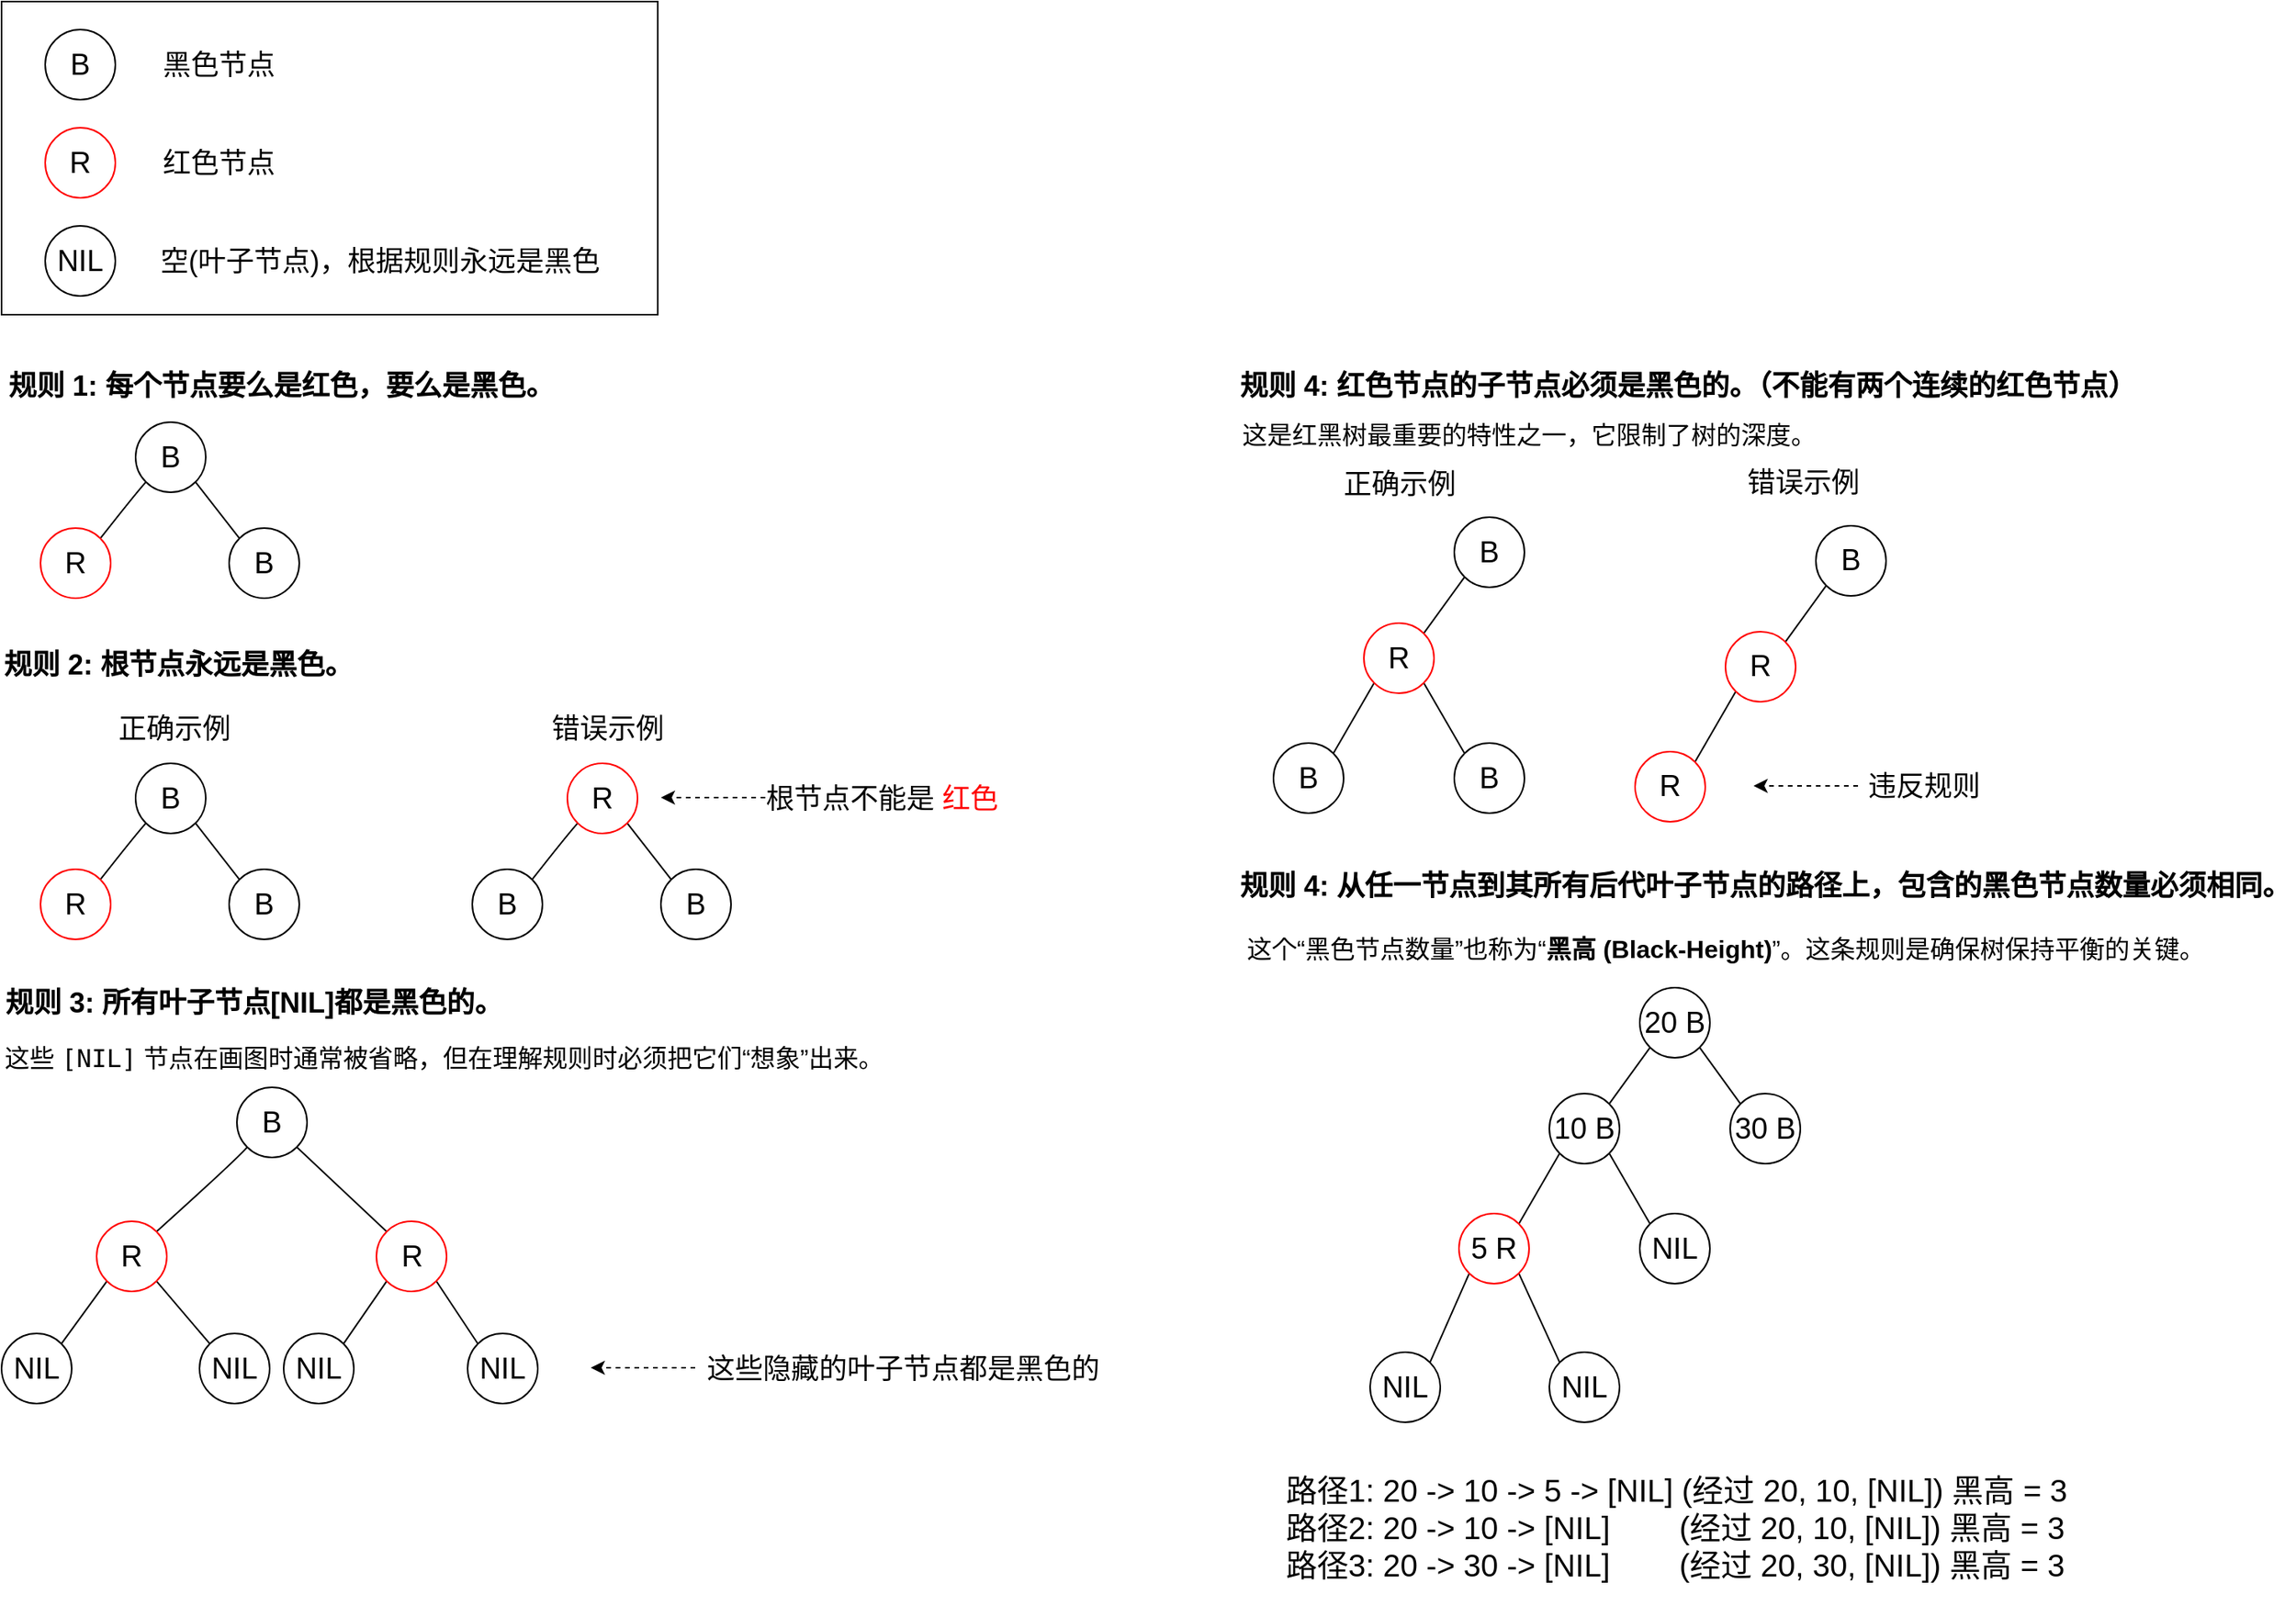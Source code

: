 <mxfile version="28.1.2">
  <diagram name="Page-1" id="VdxvELIbX1E1HRHZ1RaQ">
    <mxGraphModel dx="2058" dy="1146" grid="0" gridSize="10" guides="1" tooltips="1" connect="1" arrows="1" fold="1" page="1" pageScale="1" pageWidth="1920" pageHeight="1200" math="0" shadow="0">
      <root>
        <mxCell id="0" />
        <mxCell id="1" parent="0" />
        <mxCell id="V_JLYFwUH7bZy2ddvfUe-8" value="" style="rounded=0;whiteSpace=wrap;html=1;" vertex="1" parent="1">
          <mxGeometry x="44" y="38" width="421" height="201" as="geometry" />
        </mxCell>
        <mxCell id="V_JLYFwUH7bZy2ddvfUe-1" value="B" style="ellipse;whiteSpace=wrap;html=1;aspect=fixed;fontSize=19;" vertex="1" parent="1">
          <mxGeometry x="72" y="56" width="45" height="45" as="geometry" />
        </mxCell>
        <mxCell id="V_JLYFwUH7bZy2ddvfUe-2" value="R" style="ellipse;whiteSpace=wrap;html=1;aspect=fixed;fontSize=19;strokeColor=light-dark(#ff0000, #ededed);" vertex="1" parent="1">
          <mxGeometry x="72" y="119" width="45" height="45" as="geometry" />
        </mxCell>
        <mxCell id="V_JLYFwUH7bZy2ddvfUe-3" value="NIL" style="ellipse;whiteSpace=wrap;html=1;aspect=fixed;fontSize=19;" vertex="1" parent="1">
          <mxGeometry x="72" y="182" width="45" height="45" as="geometry" />
        </mxCell>
        <mxCell id="V_JLYFwUH7bZy2ddvfUe-4" value="黑色节点" style="text;html=1;align=center;verticalAlign=middle;whiteSpace=wrap;rounded=0;fontSize=18;" vertex="1" parent="1">
          <mxGeometry x="143" y="63.5" width="81" height="30" as="geometry" />
        </mxCell>
        <mxCell id="V_JLYFwUH7bZy2ddvfUe-5" value="红色节点" style="text;html=1;align=center;verticalAlign=middle;whiteSpace=wrap;rounded=0;fontSize=18;" vertex="1" parent="1">
          <mxGeometry x="143" y="126.5" width="81" height="30" as="geometry" />
        </mxCell>
        <mxCell id="V_JLYFwUH7bZy2ddvfUe-6" value="空(叶子节点)，根据规则永远是黑色" style="text;html=1;align=center;verticalAlign=middle;whiteSpace=wrap;rounded=0;fontSize=18;" vertex="1" parent="1">
          <mxGeometry x="145" y="189.5" width="284" height="30" as="geometry" />
        </mxCell>
        <mxCell id="V_JLYFwUH7bZy2ddvfUe-9" value="规则 1: 每个节点要么是红色，要么是黑色。" style="text;html=1;align=center;verticalAlign=middle;whiteSpace=wrap;rounded=0;fontSize=18;fontStyle=1" vertex="1" parent="1">
          <mxGeometry x="44" y="270" width="359" height="30" as="geometry" />
        </mxCell>
        <mxCell id="V_JLYFwUH7bZy2ddvfUe-13" style="rounded=0;orthogonalLoop=1;jettySize=auto;html=1;exitX=0;exitY=1;exitDx=0;exitDy=0;entryX=1;entryY=0;entryDx=0;entryDy=0;curved=1;strokeColor=default;fillColor=default;endArrow=none;endFill=0;" edge="1" parent="1" source="V_JLYFwUH7bZy2ddvfUe-10" target="V_JLYFwUH7bZy2ddvfUe-11">
          <mxGeometry relative="1" as="geometry">
            <Array as="points">
              <mxPoint x="129" y="355" />
            </Array>
          </mxGeometry>
        </mxCell>
        <mxCell id="V_JLYFwUH7bZy2ddvfUe-14" style="rounded=0;orthogonalLoop=1;jettySize=auto;html=1;exitX=1;exitY=1;exitDx=0;exitDy=0;entryX=0;entryY=0;entryDx=0;entryDy=0;endArrow=none;endFill=0;" edge="1" parent="1" source="V_JLYFwUH7bZy2ddvfUe-10" target="V_JLYFwUH7bZy2ddvfUe-12">
          <mxGeometry relative="1" as="geometry" />
        </mxCell>
        <mxCell id="V_JLYFwUH7bZy2ddvfUe-10" value="B" style="ellipse;whiteSpace=wrap;html=1;aspect=fixed;fontSize=19;" vertex="1" parent="1">
          <mxGeometry x="130" y="308" width="45" height="45" as="geometry" />
        </mxCell>
        <mxCell id="V_JLYFwUH7bZy2ddvfUe-11" value="R" style="ellipse;whiteSpace=wrap;html=1;aspect=fixed;fontSize=19;strokeColor=light-dark(#ff0000, #ededed);" vertex="1" parent="1">
          <mxGeometry x="69" y="376" width="45" height="45" as="geometry" />
        </mxCell>
        <mxCell id="V_JLYFwUH7bZy2ddvfUe-12" value="B" style="ellipse;whiteSpace=wrap;html=1;aspect=fixed;fontSize=19;" vertex="1" parent="1">
          <mxGeometry x="190" y="376" width="45" height="45" as="geometry" />
        </mxCell>
        <mxCell id="V_JLYFwUH7bZy2ddvfUe-15" value="规则 2: 根节点永远是黑色。" style="text;html=1;align=center;verticalAlign=middle;whiteSpace=wrap;rounded=0;fontSize=18;fontStyle=1" vertex="1" parent="1">
          <mxGeometry x="44" y="449" width="227" height="30" as="geometry" />
        </mxCell>
        <mxCell id="V_JLYFwUH7bZy2ddvfUe-16" value="正确示例" style="text;html=1;align=center;verticalAlign=middle;whiteSpace=wrap;rounded=0;fontSize=18;" vertex="1" parent="1">
          <mxGeometry x="114" y="491" width="82" height="28" as="geometry" />
        </mxCell>
        <mxCell id="V_JLYFwUH7bZy2ddvfUe-17" style="rounded=0;orthogonalLoop=1;jettySize=auto;html=1;exitX=0;exitY=1;exitDx=0;exitDy=0;entryX=1;entryY=0;entryDx=0;entryDy=0;curved=1;strokeColor=default;fillColor=default;endArrow=none;endFill=0;" edge="1" parent="1" source="V_JLYFwUH7bZy2ddvfUe-19" target="V_JLYFwUH7bZy2ddvfUe-20">
          <mxGeometry relative="1" as="geometry">
            <Array as="points">
              <mxPoint x="129" y="574" />
            </Array>
          </mxGeometry>
        </mxCell>
        <mxCell id="V_JLYFwUH7bZy2ddvfUe-18" style="rounded=0;orthogonalLoop=1;jettySize=auto;html=1;exitX=1;exitY=1;exitDx=0;exitDy=0;entryX=0;entryY=0;entryDx=0;entryDy=0;endArrow=none;endFill=0;" edge="1" parent="1" source="V_JLYFwUH7bZy2ddvfUe-19" target="V_JLYFwUH7bZy2ddvfUe-21">
          <mxGeometry relative="1" as="geometry" />
        </mxCell>
        <mxCell id="V_JLYFwUH7bZy2ddvfUe-19" value="B" style="ellipse;whiteSpace=wrap;html=1;aspect=fixed;fontSize=19;" vertex="1" parent="1">
          <mxGeometry x="130" y="527" width="45" height="45" as="geometry" />
        </mxCell>
        <mxCell id="V_JLYFwUH7bZy2ddvfUe-20" value="R" style="ellipse;whiteSpace=wrap;html=1;aspect=fixed;fontSize=19;strokeColor=light-dark(#ff0000, #ededed);" vertex="1" parent="1">
          <mxGeometry x="69" y="595" width="45" height="45" as="geometry" />
        </mxCell>
        <mxCell id="V_JLYFwUH7bZy2ddvfUe-21" value="B" style="ellipse;whiteSpace=wrap;html=1;aspect=fixed;fontSize=19;" vertex="1" parent="1">
          <mxGeometry x="190" y="595" width="45" height="45" as="geometry" />
        </mxCell>
        <mxCell id="V_JLYFwUH7bZy2ddvfUe-22" value="错误示例" style="text;html=1;align=center;verticalAlign=middle;whiteSpace=wrap;rounded=0;fontSize=18;" vertex="1" parent="1">
          <mxGeometry x="392" y="491" width="82" height="28" as="geometry" />
        </mxCell>
        <mxCell id="V_JLYFwUH7bZy2ddvfUe-27" style="rounded=0;orthogonalLoop=1;jettySize=auto;html=1;exitX=0;exitY=1;exitDx=0;exitDy=0;entryX=1;entryY=0;entryDx=0;entryDy=0;curved=1;strokeColor=default;fillColor=default;endArrow=none;endFill=0;" edge="1" parent="1" source="V_JLYFwUH7bZy2ddvfUe-29" target="V_JLYFwUH7bZy2ddvfUe-30">
          <mxGeometry relative="1" as="geometry">
            <Array as="points">
              <mxPoint x="406" y="574" />
            </Array>
          </mxGeometry>
        </mxCell>
        <mxCell id="V_JLYFwUH7bZy2ddvfUe-28" style="rounded=0;orthogonalLoop=1;jettySize=auto;html=1;exitX=1;exitY=1;exitDx=0;exitDy=0;entryX=0;entryY=0;entryDx=0;entryDy=0;endArrow=none;endFill=0;" edge="1" parent="1" source="V_JLYFwUH7bZy2ddvfUe-29" target="V_JLYFwUH7bZy2ddvfUe-31">
          <mxGeometry relative="1" as="geometry" />
        </mxCell>
        <mxCell id="V_JLYFwUH7bZy2ddvfUe-29" value="R" style="ellipse;whiteSpace=wrap;html=1;aspect=fixed;fontSize=19;strokeColor=light-dark(#ff0000, #ededed);" vertex="1" parent="1">
          <mxGeometry x="407" y="527" width="45" height="45" as="geometry" />
        </mxCell>
        <mxCell id="V_JLYFwUH7bZy2ddvfUe-30" value="B" style="ellipse;whiteSpace=wrap;html=1;aspect=fixed;fontSize=19;strokeColor=default;" vertex="1" parent="1">
          <mxGeometry x="346" y="595" width="45" height="45" as="geometry" />
        </mxCell>
        <mxCell id="V_JLYFwUH7bZy2ddvfUe-31" value="B" style="ellipse;whiteSpace=wrap;html=1;aspect=fixed;fontSize=19;" vertex="1" parent="1">
          <mxGeometry x="467" y="595" width="45" height="45" as="geometry" />
        </mxCell>
        <mxCell id="V_JLYFwUH7bZy2ddvfUe-32" value="根节点不能是 &lt;font style=&quot;color: light-dark(rgb(255, 0, 0), rgb(237, 237, 237));&quot;&gt;红色&lt;/font&gt;" style="text;html=1;align=center;verticalAlign=middle;whiteSpace=wrap;rounded=0;fontSize=18;" vertex="1" parent="1">
          <mxGeometry x="524" y="534.5" width="170" height="30" as="geometry" />
        </mxCell>
        <mxCell id="V_JLYFwUH7bZy2ddvfUe-33" value="" style="endArrow=classic;html=1;rounded=0;dashed=1;" edge="1" parent="1">
          <mxGeometry width="50" height="50" relative="1" as="geometry">
            <mxPoint x="534" y="549" as="sourcePoint" />
            <mxPoint x="467" y="549" as="targetPoint" />
          </mxGeometry>
        </mxCell>
        <mxCell id="V_JLYFwUH7bZy2ddvfUe-34" value="规则 3: 所有叶子节点[NIL]都是黑色的。" style="text;html=1;align=center;verticalAlign=middle;whiteSpace=wrap;rounded=0;fontSize=18;fontStyle=1" vertex="1" parent="1">
          <mxGeometry x="44" y="666" width="324" height="30" as="geometry" />
        </mxCell>
        <mxCell id="V_JLYFwUH7bZy2ddvfUe-35" value="这些 &lt;code&gt;[NIL]&lt;/code&gt; 节点在画图时通常被省略，但在理解规则时必须把它们“想象”出来。" style="text;whiteSpace=wrap;html=1;fontSize=16;" vertex="1" parent="1">
          <mxGeometry x="44" y="700" width="580" height="32" as="geometry" />
        </mxCell>
        <mxCell id="V_JLYFwUH7bZy2ddvfUe-36" style="rounded=0;orthogonalLoop=1;jettySize=auto;html=1;exitX=0;exitY=1;exitDx=0;exitDy=0;entryX=1;entryY=0;entryDx=0;entryDy=0;curved=1;strokeColor=default;fillColor=default;endArrow=none;endFill=0;" edge="1" parent="1" source="V_JLYFwUH7bZy2ddvfUe-38" target="V_JLYFwUH7bZy2ddvfUe-39">
          <mxGeometry relative="1" as="geometry">
            <Array as="points">
              <mxPoint x="194" y="782" />
            </Array>
          </mxGeometry>
        </mxCell>
        <mxCell id="V_JLYFwUH7bZy2ddvfUe-37" style="rounded=0;orthogonalLoop=1;jettySize=auto;html=1;exitX=1;exitY=1;exitDx=0;exitDy=0;entryX=0;entryY=0;entryDx=0;entryDy=0;endArrow=none;endFill=0;" edge="1" parent="1" source="V_JLYFwUH7bZy2ddvfUe-38" target="V_JLYFwUH7bZy2ddvfUe-40">
          <mxGeometry relative="1" as="geometry" />
        </mxCell>
        <mxCell id="V_JLYFwUH7bZy2ddvfUe-38" value="B" style="ellipse;whiteSpace=wrap;html=1;aspect=fixed;fontSize=19;" vertex="1" parent="1">
          <mxGeometry x="195" y="735" width="45" height="45" as="geometry" />
        </mxCell>
        <mxCell id="V_JLYFwUH7bZy2ddvfUe-48" style="rounded=0;orthogonalLoop=1;jettySize=auto;html=1;exitX=0;exitY=1;exitDx=0;exitDy=0;entryX=1;entryY=0;entryDx=0;entryDy=0;endArrow=none;endFill=0;" edge="1" parent="1" source="V_JLYFwUH7bZy2ddvfUe-39" target="V_JLYFwUH7bZy2ddvfUe-41">
          <mxGeometry relative="1" as="geometry" />
        </mxCell>
        <mxCell id="V_JLYFwUH7bZy2ddvfUe-49" style="rounded=0;orthogonalLoop=1;jettySize=auto;html=1;exitX=1;exitY=1;exitDx=0;exitDy=0;entryX=0;entryY=0;entryDx=0;entryDy=0;endArrow=none;endFill=0;" edge="1" parent="1" source="V_JLYFwUH7bZy2ddvfUe-39" target="V_JLYFwUH7bZy2ddvfUe-42">
          <mxGeometry relative="1" as="geometry" />
        </mxCell>
        <mxCell id="V_JLYFwUH7bZy2ddvfUe-39" value="R" style="ellipse;whiteSpace=wrap;html=1;aspect=fixed;fontSize=19;strokeColor=light-dark(#ff0000, #ededed);" vertex="1" parent="1">
          <mxGeometry x="105" y="821" width="45" height="45" as="geometry" />
        </mxCell>
        <mxCell id="V_JLYFwUH7bZy2ddvfUe-50" style="rounded=0;orthogonalLoop=1;jettySize=auto;html=1;exitX=0;exitY=1;exitDx=0;exitDy=0;entryX=1;entryY=0;entryDx=0;entryDy=0;endArrow=none;endFill=0;" edge="1" parent="1" source="V_JLYFwUH7bZy2ddvfUe-40" target="V_JLYFwUH7bZy2ddvfUe-44">
          <mxGeometry relative="1" as="geometry" />
        </mxCell>
        <mxCell id="V_JLYFwUH7bZy2ddvfUe-51" style="rounded=0;orthogonalLoop=1;jettySize=auto;html=1;exitX=1;exitY=1;exitDx=0;exitDy=0;entryX=0;entryY=0;entryDx=0;entryDy=0;endArrow=none;endFill=0;" edge="1" parent="1" source="V_JLYFwUH7bZy2ddvfUe-40" target="V_JLYFwUH7bZy2ddvfUe-46">
          <mxGeometry relative="1" as="geometry" />
        </mxCell>
        <mxCell id="V_JLYFwUH7bZy2ddvfUe-40" value="R" style="ellipse;whiteSpace=wrap;html=1;aspect=fixed;fontSize=19;strokeColor=light-dark(#ff0000, #ededed);" vertex="1" parent="1">
          <mxGeometry x="284.5" y="821" width="45" height="45" as="geometry" />
        </mxCell>
        <mxCell id="V_JLYFwUH7bZy2ddvfUe-41" value="NIL" style="ellipse;whiteSpace=wrap;html=1;aspect=fixed;fontSize=19;" vertex="1" parent="1">
          <mxGeometry x="44" y="893" width="45" height="45" as="geometry" />
        </mxCell>
        <mxCell id="V_JLYFwUH7bZy2ddvfUe-42" value="NIL" style="ellipse;whiteSpace=wrap;html=1;aspect=fixed;fontSize=19;" vertex="1" parent="1">
          <mxGeometry x="171" y="893" width="45" height="45" as="geometry" />
        </mxCell>
        <mxCell id="V_JLYFwUH7bZy2ddvfUe-44" value="NIL" style="ellipse;whiteSpace=wrap;html=1;aspect=fixed;fontSize=19;fontStyle=0" vertex="1" parent="1">
          <mxGeometry x="225" y="893" width="45" height="45" as="geometry" />
        </mxCell>
        <mxCell id="V_JLYFwUH7bZy2ddvfUe-46" value="NIL" style="ellipse;whiteSpace=wrap;html=1;aspect=fixed;fontSize=19;fontStyle=0" vertex="1" parent="1">
          <mxGeometry x="343" y="893" width="45" height="45" as="geometry" />
        </mxCell>
        <mxCell id="V_JLYFwUH7bZy2ddvfUe-52" value="这些隐藏的叶子节点都是黑色的" style="text;html=1;align=center;verticalAlign=middle;whiteSpace=wrap;rounded=0;fontSize=18;" vertex="1" parent="1">
          <mxGeometry x="483" y="900.5" width="279" height="30" as="geometry" />
        </mxCell>
        <mxCell id="V_JLYFwUH7bZy2ddvfUe-53" value="" style="endArrow=classic;html=1;rounded=0;dashed=1;" edge="1" parent="1">
          <mxGeometry width="50" height="50" relative="1" as="geometry">
            <mxPoint x="489" y="915" as="sourcePoint" />
            <mxPoint x="422" y="915" as="targetPoint" />
          </mxGeometry>
        </mxCell>
        <mxCell id="V_JLYFwUH7bZy2ddvfUe-55" value="规则 4: 红色节点的子节点必须是黑色的。（不能有两个连续的红色节点）" style="text;html=1;align=center;verticalAlign=middle;whiteSpace=wrap;rounded=0;fontSize=18;fontStyle=1" vertex="1" parent="1">
          <mxGeometry x="836" y="270" width="580" height="30" as="geometry" />
        </mxCell>
        <mxCell id="V_JLYFwUH7bZy2ddvfUe-56" value="这是红黑树最重要的特性之一，它限制了树的深度。" style="text;whiteSpace=wrap;html=1;fontSize=16;" vertex="1" parent="1">
          <mxGeometry x="838" y="300" width="370" height="26" as="geometry" />
        </mxCell>
        <mxCell id="V_JLYFwUH7bZy2ddvfUe-57" value="正确示例" style="text;html=1;align=center;verticalAlign=middle;whiteSpace=wrap;rounded=0;fontSize=18;" vertex="1" parent="1">
          <mxGeometry x="899.5" y="333" width="82" height="29" as="geometry" />
        </mxCell>
        <mxCell id="V_JLYFwUH7bZy2ddvfUe-58" style="rounded=0;orthogonalLoop=1;jettySize=auto;html=1;exitX=0;exitY=1;exitDx=0;exitDy=0;entryX=1;entryY=0;entryDx=0;entryDy=0;strokeColor=default;fillColor=default;endArrow=none;endFill=0;" edge="1" parent="1" source="V_JLYFwUH7bZy2ddvfUe-60" target="V_JLYFwUH7bZy2ddvfUe-61">
          <mxGeometry relative="1" as="geometry" />
        </mxCell>
        <mxCell id="V_JLYFwUH7bZy2ddvfUe-60" value="B" style="ellipse;whiteSpace=wrap;html=1;aspect=fixed;fontSize=19;" vertex="1" parent="1">
          <mxGeometry x="976" y="369" width="45" height="45" as="geometry" />
        </mxCell>
        <mxCell id="V_JLYFwUH7bZy2ddvfUe-72" style="rounded=0;orthogonalLoop=1;jettySize=auto;html=1;exitX=0;exitY=1;exitDx=0;exitDy=0;entryX=1;entryY=0;entryDx=0;entryDy=0;endArrow=none;endFill=0;" edge="1" parent="1" source="V_JLYFwUH7bZy2ddvfUe-61" target="V_JLYFwUH7bZy2ddvfUe-62">
          <mxGeometry relative="1" as="geometry" />
        </mxCell>
        <mxCell id="V_JLYFwUH7bZy2ddvfUe-74" style="rounded=0;orthogonalLoop=1;jettySize=auto;html=1;exitX=1;exitY=1;exitDx=0;exitDy=0;entryX=0;entryY=0;entryDx=0;entryDy=0;endArrow=none;endFill=0;" edge="1" parent="1" source="V_JLYFwUH7bZy2ddvfUe-61" target="V_JLYFwUH7bZy2ddvfUe-71">
          <mxGeometry relative="1" as="geometry" />
        </mxCell>
        <mxCell id="V_JLYFwUH7bZy2ddvfUe-61" value="R" style="ellipse;whiteSpace=wrap;html=1;aspect=fixed;fontSize=19;strokeColor=light-dark(#ff0000, #ededed);" vertex="1" parent="1">
          <mxGeometry x="918" y="437" width="45" height="45" as="geometry" />
        </mxCell>
        <mxCell id="V_JLYFwUH7bZy2ddvfUe-62" value="B" style="ellipse;whiteSpace=wrap;html=1;aspect=fixed;fontSize=19;" vertex="1" parent="1">
          <mxGeometry x="860" y="514" width="45" height="45" as="geometry" />
        </mxCell>
        <mxCell id="V_JLYFwUH7bZy2ddvfUe-63" value="错误示例" style="text;html=1;align=center;verticalAlign=middle;whiteSpace=wrap;rounded=0;fontSize=18;" vertex="1" parent="1">
          <mxGeometry x="1159" y="333" width="82" height="28" as="geometry" />
        </mxCell>
        <mxCell id="V_JLYFwUH7bZy2ddvfUe-69" value="违反规则" style="text;html=1;align=center;verticalAlign=middle;whiteSpace=wrap;rounded=0;fontSize=18;" vertex="1" parent="1">
          <mxGeometry x="1225" y="527" width="105" height="30" as="geometry" />
        </mxCell>
        <mxCell id="V_JLYFwUH7bZy2ddvfUe-70" value="" style="endArrow=classic;html=1;rounded=0;dashed=1;" edge="1" parent="1">
          <mxGeometry width="50" height="50" relative="1" as="geometry">
            <mxPoint x="1235" y="541.5" as="sourcePoint" />
            <mxPoint x="1168" y="541.5" as="targetPoint" />
          </mxGeometry>
        </mxCell>
        <mxCell id="V_JLYFwUH7bZy2ddvfUe-71" value="B" style="ellipse;whiteSpace=wrap;html=1;aspect=fixed;fontSize=19;" vertex="1" parent="1">
          <mxGeometry x="976" y="514" width="45" height="45" as="geometry" />
        </mxCell>
        <mxCell id="V_JLYFwUH7bZy2ddvfUe-83" style="rounded=0;orthogonalLoop=1;jettySize=auto;html=1;exitX=0;exitY=1;exitDx=0;exitDy=0;entryX=1;entryY=0;entryDx=0;entryDy=0;strokeColor=default;fillColor=default;endArrow=none;endFill=0;" edge="1" parent="1" source="V_JLYFwUH7bZy2ddvfUe-84" target="V_JLYFwUH7bZy2ddvfUe-87">
          <mxGeometry relative="1" as="geometry" />
        </mxCell>
        <mxCell id="V_JLYFwUH7bZy2ddvfUe-84" value="B" style="ellipse;whiteSpace=wrap;html=1;aspect=fixed;fontSize=19;" vertex="1" parent="1">
          <mxGeometry x="1208" y="374.5" width="45" height="45" as="geometry" />
        </mxCell>
        <mxCell id="V_JLYFwUH7bZy2ddvfUe-85" style="rounded=0;orthogonalLoop=1;jettySize=auto;html=1;exitX=0;exitY=1;exitDx=0;exitDy=0;entryX=1;entryY=0;entryDx=0;entryDy=0;endArrow=none;endFill=0;" edge="1" parent="1" source="V_JLYFwUH7bZy2ddvfUe-87" target="V_JLYFwUH7bZy2ddvfUe-88">
          <mxGeometry relative="1" as="geometry" />
        </mxCell>
        <mxCell id="V_JLYFwUH7bZy2ddvfUe-87" value="R" style="ellipse;whiteSpace=wrap;html=1;aspect=fixed;fontSize=19;strokeColor=light-dark(#ff0000, #ededed);" vertex="1" parent="1">
          <mxGeometry x="1150" y="442.5" width="45" height="45" as="geometry" />
        </mxCell>
        <mxCell id="V_JLYFwUH7bZy2ddvfUe-88" value="R" style="ellipse;whiteSpace=wrap;html=1;aspect=fixed;fontSize=19;strokeColor=light-dark(#ff0000, #ededed);" vertex="1" parent="1">
          <mxGeometry x="1092" y="519.5" width="45" height="45" as="geometry" />
        </mxCell>
        <mxCell id="V_JLYFwUH7bZy2ddvfUe-90" value="规则 4: 从任一节点到其所有后代叶子节点的路径上，包含的黑色节点数量必须相同。" style="text;html=1;align=center;verticalAlign=middle;whiteSpace=wrap;rounded=0;fontSize=18;fontStyle=1" vertex="1" parent="1">
          <mxGeometry x="836" y="591" width="679" height="30" as="geometry" />
        </mxCell>
        <mxCell id="V_JLYFwUH7bZy2ddvfUe-91" value="这个“黑色节点数量”也称为“&lt;b&gt;黑高 (Black-Height)&lt;/b&gt;”。这条规则是确保树保持平衡的关键。" style="text;whiteSpace=wrap;html=1;fontSize=16;" vertex="1" parent="1">
          <mxGeometry x="841" y="630" width="656" height="36" as="geometry" />
        </mxCell>
        <mxCell id="V_JLYFwUH7bZy2ddvfUe-92" style="rounded=0;orthogonalLoop=1;jettySize=auto;html=1;exitX=0;exitY=1;exitDx=0;exitDy=0;entryX=1;entryY=0;entryDx=0;entryDy=0;strokeColor=default;fillColor=default;endArrow=none;endFill=0;" edge="1" parent="1" source="V_JLYFwUH7bZy2ddvfUe-93" target="V_JLYFwUH7bZy2ddvfUe-96">
          <mxGeometry relative="1" as="geometry" />
        </mxCell>
        <mxCell id="V_JLYFwUH7bZy2ddvfUe-105" style="rounded=0;orthogonalLoop=1;jettySize=auto;html=1;exitX=1;exitY=1;exitDx=0;exitDy=0;entryX=0;entryY=0;entryDx=0;entryDy=0;endArrow=none;endFill=0;" edge="1" parent="1" source="V_JLYFwUH7bZy2ddvfUe-93" target="V_JLYFwUH7bZy2ddvfUe-99">
          <mxGeometry relative="1" as="geometry" />
        </mxCell>
        <mxCell id="V_JLYFwUH7bZy2ddvfUe-93" value="20 B" style="ellipse;whiteSpace=wrap;html=1;aspect=fixed;fontSize=19;" vertex="1" parent="1">
          <mxGeometry x="1095" y="671" width="45" height="45" as="geometry" />
        </mxCell>
        <mxCell id="V_JLYFwUH7bZy2ddvfUe-94" style="rounded=0;orthogonalLoop=1;jettySize=auto;html=1;exitX=0;exitY=1;exitDx=0;exitDy=0;entryX=1;entryY=0;entryDx=0;entryDy=0;endArrow=none;endFill=0;" edge="1" parent="1" source="V_JLYFwUH7bZy2ddvfUe-96" target="V_JLYFwUH7bZy2ddvfUe-97">
          <mxGeometry relative="1" as="geometry" />
        </mxCell>
        <mxCell id="V_JLYFwUH7bZy2ddvfUe-95" style="rounded=0;orthogonalLoop=1;jettySize=auto;html=1;exitX=1;exitY=1;exitDx=0;exitDy=0;entryX=0;entryY=0;entryDx=0;entryDy=0;endArrow=none;endFill=0;" edge="1" parent="1" source="V_JLYFwUH7bZy2ddvfUe-96" target="V_JLYFwUH7bZy2ddvfUe-98">
          <mxGeometry relative="1" as="geometry" />
        </mxCell>
        <mxCell id="V_JLYFwUH7bZy2ddvfUe-96" value="10 B" style="ellipse;whiteSpace=wrap;html=1;aspect=fixed;fontSize=19;strokeColor=light-dark(#000000,#EDEDED);" vertex="1" parent="1">
          <mxGeometry x="1037" y="739" width="45" height="45" as="geometry" />
        </mxCell>
        <mxCell id="V_JLYFwUH7bZy2ddvfUe-103" style="rounded=0;orthogonalLoop=1;jettySize=auto;html=1;exitX=0;exitY=1;exitDx=0;exitDy=0;entryX=1;entryY=0;entryDx=0;entryDy=0;endArrow=none;endFill=0;" edge="1" parent="1" source="V_JLYFwUH7bZy2ddvfUe-97" target="V_JLYFwUH7bZy2ddvfUe-100">
          <mxGeometry relative="1" as="geometry" />
        </mxCell>
        <mxCell id="V_JLYFwUH7bZy2ddvfUe-104" style="rounded=0;orthogonalLoop=1;jettySize=auto;html=1;exitX=1;exitY=1;exitDx=0;exitDy=0;entryX=0;entryY=0;entryDx=0;entryDy=0;endArrow=none;endFill=0;" edge="1" parent="1" source="V_JLYFwUH7bZy2ddvfUe-97" target="V_JLYFwUH7bZy2ddvfUe-102">
          <mxGeometry relative="1" as="geometry" />
        </mxCell>
        <mxCell id="V_JLYFwUH7bZy2ddvfUe-97" value="5 R" style="ellipse;whiteSpace=wrap;html=1;aspect=fixed;fontSize=19;strokeColor=light-dark(#ff0000, #ededed);" vertex="1" parent="1">
          <mxGeometry x="979" y="816" width="45" height="45" as="geometry" />
        </mxCell>
        <mxCell id="V_JLYFwUH7bZy2ddvfUe-98" value="NIL" style="ellipse;whiteSpace=wrap;html=1;aspect=fixed;fontSize=19;" vertex="1" parent="1">
          <mxGeometry x="1095" y="816" width="45" height="45" as="geometry" />
        </mxCell>
        <mxCell id="V_JLYFwUH7bZy2ddvfUe-99" value="30 B" style="ellipse;whiteSpace=wrap;html=1;aspect=fixed;fontSize=19;" vertex="1" parent="1">
          <mxGeometry x="1153" y="739" width="45" height="45" as="geometry" />
        </mxCell>
        <mxCell id="V_JLYFwUH7bZy2ddvfUe-100" value="NIL" style="ellipse;whiteSpace=wrap;html=1;aspect=fixed;fontSize=19;" vertex="1" parent="1">
          <mxGeometry x="922" y="905" width="45" height="45" as="geometry" />
        </mxCell>
        <mxCell id="V_JLYFwUH7bZy2ddvfUe-102" value="NIL" style="ellipse;whiteSpace=wrap;html=1;aspect=fixed;fontSize=19;" vertex="1" parent="1">
          <mxGeometry x="1037" y="905" width="45" height="45" as="geometry" />
        </mxCell>
        <mxCell id="V_JLYFwUH7bZy2ddvfUe-106" value="路径1: 20 -&amp;gt; 10 -&amp;gt; 5 -&amp;gt; [NIL]   (经过 20, 10, [NIL])  黑高 = 3&lt;br&gt;路径2: 20 -&amp;gt; 10 -&amp;gt; [NIL]&amp;nbsp; &amp;nbsp; &amp;nbsp; &amp;nbsp; (经过 20, 10, [NIL])  黑高 = 3&lt;br&gt;路径3: 20 -&amp;gt; 30 -&amp;gt; [NIL]&amp;nbsp; &amp;nbsp; &amp;nbsp; &amp;nbsp; (经过 20, 30, [NIL])  黑高 = 3" style="text;whiteSpace=wrap;html=1;fontSize=20;" vertex="1" parent="1">
          <mxGeometry x="866" y="975" width="566" height="99" as="geometry" />
        </mxCell>
      </root>
    </mxGraphModel>
  </diagram>
</mxfile>
